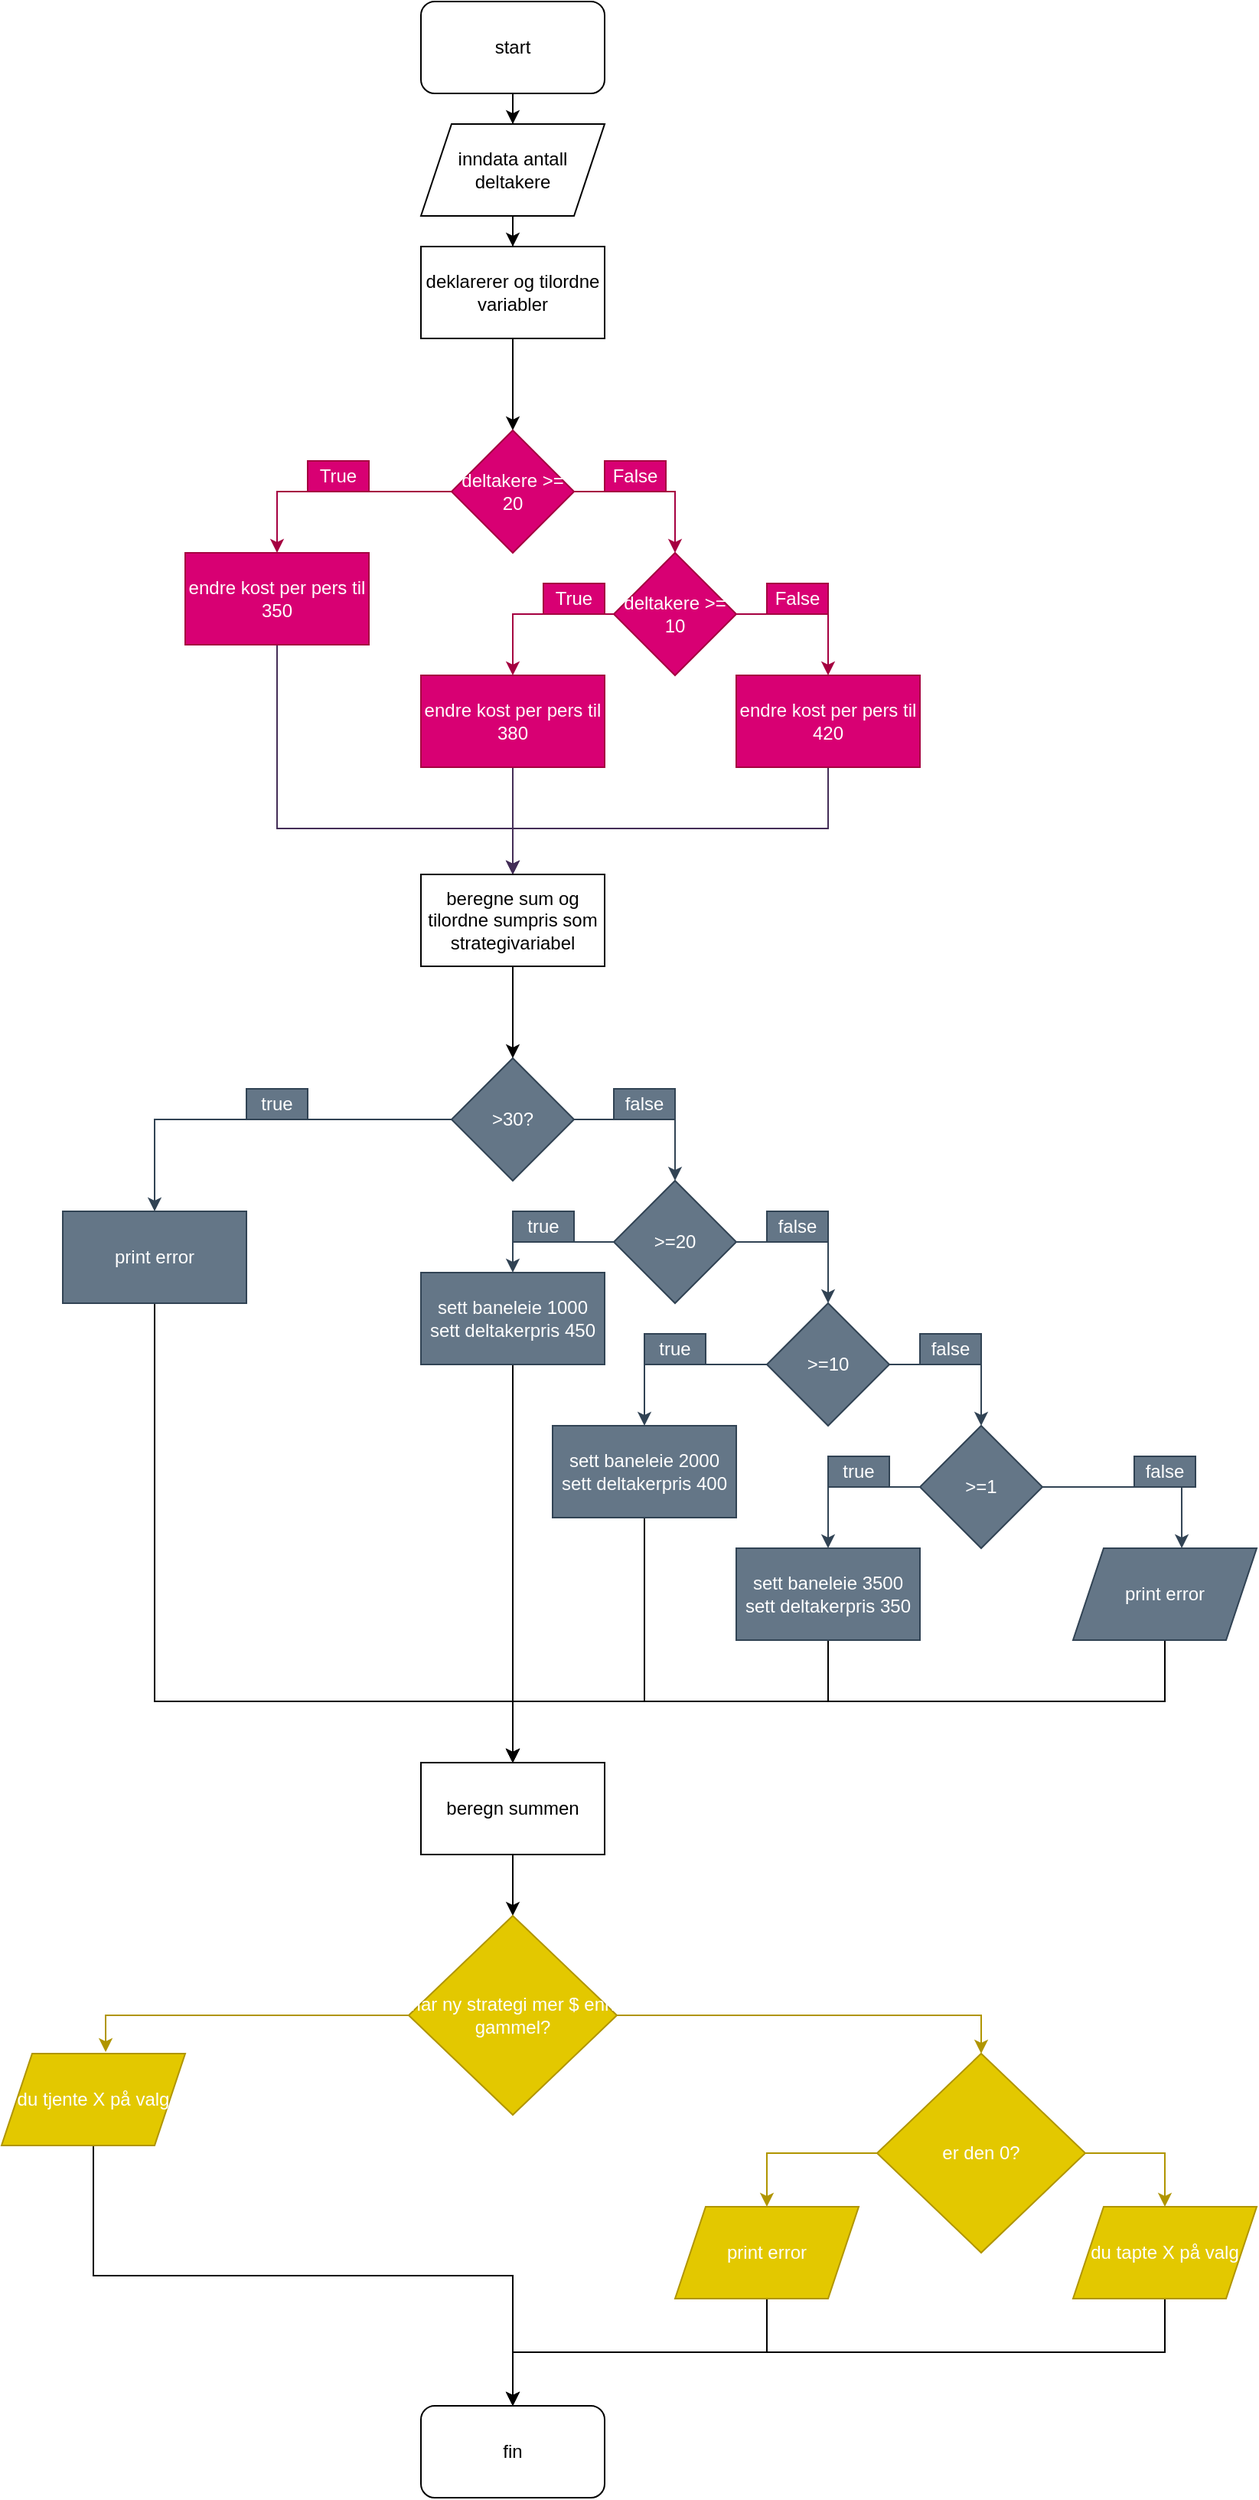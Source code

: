 <mxfile version="13.1.3">
    <diagram id="C5RBs43oDa-KdzZeNtuy" name="Page-1">
        <mxGraphModel dx="1120" dy="568" grid="1" gridSize="10" guides="1" tooltips="1" connect="1" arrows="1" fold="1" page="1" pageScale="1" pageWidth="827" pageHeight="1169" math="0" shadow="0">
            <root>
                <mxCell id="WIyWlLk6GJQsqaUBKTNV-0"/>
                <mxCell id="WIyWlLk6GJQsqaUBKTNV-1" parent="WIyWlLk6GJQsqaUBKTNV-0"/>
                <mxCell id="pPV86ePXEddxtqQ-xWxx-2" value="" style="edgeStyle=orthogonalEdgeStyle;rounded=0;orthogonalLoop=1;jettySize=auto;html=1;" parent="WIyWlLk6GJQsqaUBKTNV-1" source="pPV86ePXEddxtqQ-xWxx-0" target="pPV86ePXEddxtqQ-xWxx-1" edge="1">
                    <mxGeometry relative="1" as="geometry"/>
                </mxCell>
                <mxCell id="pPV86ePXEddxtqQ-xWxx-0" value="start" style="rounded=1;whiteSpace=wrap;html=1;" parent="WIyWlLk6GJQsqaUBKTNV-1" vertex="1">
                    <mxGeometry x="354" width="120" height="60" as="geometry"/>
                </mxCell>
                <mxCell id="pPV86ePXEddxtqQ-xWxx-4" value="" style="edgeStyle=orthogonalEdgeStyle;rounded=0;orthogonalLoop=1;jettySize=auto;html=1;" parent="WIyWlLk6GJQsqaUBKTNV-1" source="pPV86ePXEddxtqQ-xWxx-1" target="pPV86ePXEddxtqQ-xWxx-3" edge="1">
                    <mxGeometry relative="1" as="geometry"/>
                </mxCell>
                <mxCell id="pPV86ePXEddxtqQ-xWxx-1" value="inndata antall deltakere" style="shape=parallelogram;perimeter=parallelogramPerimeter;whiteSpace=wrap;html=1;fixedSize=1;" parent="WIyWlLk6GJQsqaUBKTNV-1" vertex="1">
                    <mxGeometry x="354" y="80" width="120" height="60" as="geometry"/>
                </mxCell>
                <mxCell id="pPV86ePXEddxtqQ-xWxx-96" style="edgeStyle=orthogonalEdgeStyle;rounded=0;orthogonalLoop=1;jettySize=auto;html=1;exitX=0.5;exitY=1;exitDx=0;exitDy=0;" parent="WIyWlLk6GJQsqaUBKTNV-1" source="pPV86ePXEddxtqQ-xWxx-3" target="pPV86ePXEddxtqQ-xWxx-84" edge="1">
                    <mxGeometry relative="1" as="geometry"/>
                </mxCell>
                <mxCell id="pPV86ePXEddxtqQ-xWxx-3" value="deklarerer og tilordne variabler" style="rounded=0;whiteSpace=wrap;html=1;" parent="WIyWlLk6GJQsqaUBKTNV-1" vertex="1">
                    <mxGeometry x="354" y="160" width="120" height="60" as="geometry"/>
                </mxCell>
                <mxCell id="pPV86ePXEddxtqQ-xWxx-104" style="edgeStyle=orthogonalEdgeStyle;rounded=0;orthogonalLoop=1;jettySize=auto;html=1;exitX=0.5;exitY=1;exitDx=0;exitDy=0;" parent="WIyWlLk6GJQsqaUBKTNV-1" source="pPV86ePXEddxtqQ-xWxx-21" target="pPV86ePXEddxtqQ-xWxx-70" edge="1">
                    <mxGeometry relative="1" as="geometry"/>
                </mxCell>
                <mxCell id="pPV86ePXEddxtqQ-xWxx-21" value="beregn summen" style="rounded=0;whiteSpace=wrap;html=1;" parent="WIyWlLk6GJQsqaUBKTNV-1" vertex="1">
                    <mxGeometry x="354" y="1150" width="120" height="60" as="geometry"/>
                </mxCell>
                <mxCell id="pPV86ePXEddxtqQ-xWxx-26" value="fin&lt;br&gt;" style="rounded=1;whiteSpace=wrap;html=1;" parent="WIyWlLk6GJQsqaUBKTNV-1" vertex="1">
                    <mxGeometry x="354" y="1570" width="120" height="60" as="geometry"/>
                </mxCell>
                <mxCell id="pPV86ePXEddxtqQ-xWxx-47" style="edgeStyle=orthogonalEdgeStyle;rounded=0;orthogonalLoop=1;jettySize=auto;html=1;exitX=0;exitY=0.5;exitDx=0;exitDy=0;entryX=0.5;entryY=0;entryDx=0;entryDy=0;fillColor=#647687;strokeColor=#314354;" parent="WIyWlLk6GJQsqaUBKTNV-1" source="pPV86ePXEddxtqQ-xWxx-30" target="pPV86ePXEddxtqQ-xWxx-37" edge="1">
                    <mxGeometry relative="1" as="geometry"/>
                </mxCell>
                <mxCell id="pPV86ePXEddxtqQ-xWxx-48" style="edgeStyle=orthogonalEdgeStyle;rounded=0;orthogonalLoop=1;jettySize=auto;html=1;exitX=1;exitY=0.5;exitDx=0;exitDy=0;entryX=0.5;entryY=0;entryDx=0;entryDy=0;fillColor=#647687;strokeColor=#314354;" parent="WIyWlLk6GJQsqaUBKTNV-1" source="pPV86ePXEddxtqQ-xWxx-30" target="pPV86ePXEddxtqQ-xWxx-34" edge="1">
                    <mxGeometry relative="1" as="geometry"/>
                </mxCell>
                <mxCell id="pPV86ePXEddxtqQ-xWxx-30" value="&amp;gt;30?" style="rhombus;whiteSpace=wrap;html=1;fillColor=#647687;strokeColor=#314354;fontColor=#ffffff;" parent="WIyWlLk6GJQsqaUBKTNV-1" vertex="1">
                    <mxGeometry x="374" y="690" width="80" height="80" as="geometry"/>
                </mxCell>
                <mxCell id="pPV86ePXEddxtqQ-xWxx-45" style="edgeStyle=orthogonalEdgeStyle;rounded=0;orthogonalLoop=1;jettySize=auto;html=1;exitX=1;exitY=0.5;exitDx=0;exitDy=0;entryX=0.5;entryY=0;entryDx=0;entryDy=0;fillColor=#647687;strokeColor=#314354;" parent="WIyWlLk6GJQsqaUBKTNV-1" source="pPV86ePXEddxtqQ-xWxx-34" target="pPV86ePXEddxtqQ-xWxx-35" edge="1">
                    <mxGeometry relative="1" as="geometry"/>
                </mxCell>
                <mxCell id="pPV86ePXEddxtqQ-xWxx-49" style="edgeStyle=orthogonalEdgeStyle;rounded=0;orthogonalLoop=1;jettySize=auto;html=1;exitX=0;exitY=0.5;exitDx=0;exitDy=0;entryX=0.5;entryY=0;entryDx=0;entryDy=0;fillColor=#647687;strokeColor=#314354;" parent="WIyWlLk6GJQsqaUBKTNV-1" source="pPV86ePXEddxtqQ-xWxx-34" target="pPV86ePXEddxtqQ-xWxx-46" edge="1">
                    <mxGeometry relative="1" as="geometry"/>
                </mxCell>
                <mxCell id="pPV86ePXEddxtqQ-xWxx-34" value="&amp;gt;=20" style="rhombus;whiteSpace=wrap;html=1;fillColor=#647687;strokeColor=#314354;fontColor=#ffffff;" parent="WIyWlLk6GJQsqaUBKTNV-1" vertex="1">
                    <mxGeometry x="480" y="770" width="80" height="80" as="geometry"/>
                </mxCell>
                <mxCell id="pPV86ePXEddxtqQ-xWxx-43" style="edgeStyle=orthogonalEdgeStyle;rounded=0;orthogonalLoop=1;jettySize=auto;html=1;exitX=0;exitY=0.5;exitDx=0;exitDy=0;entryX=0.5;entryY=0;entryDx=0;entryDy=0;fillColor=#647687;strokeColor=#314354;" parent="WIyWlLk6GJQsqaUBKTNV-1" source="pPV86ePXEddxtqQ-xWxx-35" target="pPV86ePXEddxtqQ-xWxx-38" edge="1">
                    <mxGeometry relative="1" as="geometry"/>
                </mxCell>
                <mxCell id="pPV86ePXEddxtqQ-xWxx-44" style="edgeStyle=orthogonalEdgeStyle;rounded=0;orthogonalLoop=1;jettySize=auto;html=1;exitX=1;exitY=0.5;exitDx=0;exitDy=0;entryX=0.5;entryY=0;entryDx=0;entryDy=0;fillColor=#647687;strokeColor=#314354;" parent="WIyWlLk6GJQsqaUBKTNV-1" source="pPV86ePXEddxtqQ-xWxx-35" target="pPV86ePXEddxtqQ-xWxx-36" edge="1">
                    <mxGeometry relative="1" as="geometry"/>
                </mxCell>
                <mxCell id="pPV86ePXEddxtqQ-xWxx-35" value="&amp;gt;=10" style="rhombus;whiteSpace=wrap;html=1;fillColor=#647687;strokeColor=#314354;fontColor=#ffffff;" parent="WIyWlLk6GJQsqaUBKTNV-1" vertex="1">
                    <mxGeometry x="580" y="850" width="80" height="80" as="geometry"/>
                </mxCell>
                <mxCell id="pPV86ePXEddxtqQ-xWxx-41" style="edgeStyle=orthogonalEdgeStyle;rounded=0;orthogonalLoop=1;jettySize=auto;html=1;exitX=0;exitY=0.5;exitDx=0;exitDy=0;entryX=0.5;entryY=0;entryDx=0;entryDy=0;fillColor=#647687;strokeColor=#314354;" parent="WIyWlLk6GJQsqaUBKTNV-1" source="pPV86ePXEddxtqQ-xWxx-36" target="pPV86ePXEddxtqQ-xWxx-39" edge="1">
                    <mxGeometry relative="1" as="geometry"/>
                </mxCell>
                <mxCell id="pPV86ePXEddxtqQ-xWxx-42" style="edgeStyle=orthogonalEdgeStyle;rounded=0;orthogonalLoop=1;jettySize=auto;html=1;exitX=1;exitY=0.5;exitDx=0;exitDy=0;entryX=0.592;entryY=0;entryDx=0;entryDy=0;entryPerimeter=0;fillColor=#647687;strokeColor=#314354;" parent="WIyWlLk6GJQsqaUBKTNV-1" source="pPV86ePXEddxtqQ-xWxx-36" target="pPV86ePXEddxtqQ-xWxx-40" edge="1">
                    <mxGeometry relative="1" as="geometry"/>
                </mxCell>
                <mxCell id="pPV86ePXEddxtqQ-xWxx-36" value="&amp;gt;=1" style="rhombus;whiteSpace=wrap;html=1;fillColor=#647687;strokeColor=#314354;fontColor=#ffffff;" parent="WIyWlLk6GJQsqaUBKTNV-1" vertex="1">
                    <mxGeometry x="680" y="930" width="80" height="80" as="geometry"/>
                </mxCell>
                <mxCell id="pPV86ePXEddxtqQ-xWxx-50" style="edgeStyle=orthogonalEdgeStyle;rounded=0;orthogonalLoop=1;jettySize=auto;html=1;exitX=0.5;exitY=1;exitDx=0;exitDy=0;" parent="WIyWlLk6GJQsqaUBKTNV-1" source="pPV86ePXEddxtqQ-xWxx-37" target="pPV86ePXEddxtqQ-xWxx-21" edge="1">
                    <mxGeometry relative="1" as="geometry">
                        <Array as="points">
                            <mxPoint x="180" y="1110"/>
                            <mxPoint x="414" y="1110"/>
                        </Array>
                    </mxGeometry>
                </mxCell>
                <mxCell id="pPV86ePXEddxtqQ-xWxx-37" value="print error" style="rounded=0;whiteSpace=wrap;html=1;fillColor=#647687;strokeColor=#314354;fontColor=#ffffff;" parent="WIyWlLk6GJQsqaUBKTNV-1" vertex="1">
                    <mxGeometry x="120" y="790" width="120" height="60" as="geometry"/>
                </mxCell>
                <mxCell id="pPV86ePXEddxtqQ-xWxx-52" style="edgeStyle=orthogonalEdgeStyle;rounded=0;orthogonalLoop=1;jettySize=auto;html=1;exitX=0.5;exitY=1;exitDx=0;exitDy=0;" parent="WIyWlLk6GJQsqaUBKTNV-1" source="pPV86ePXEddxtqQ-xWxx-38" target="pPV86ePXEddxtqQ-xWxx-21" edge="1">
                    <mxGeometry relative="1" as="geometry">
                        <Array as="points">
                            <mxPoint x="500" y="1110"/>
                            <mxPoint x="414" y="1110"/>
                        </Array>
                    </mxGeometry>
                </mxCell>
                <mxCell id="pPV86ePXEddxtqQ-xWxx-38" value="sett baneleie 2000&lt;br&gt;sett deltakerpris 400" style="rounded=0;whiteSpace=wrap;html=1;fillColor=#647687;strokeColor=#314354;fontColor=#ffffff;" parent="WIyWlLk6GJQsqaUBKTNV-1" vertex="1">
                    <mxGeometry x="440" y="930" width="120" height="60" as="geometry"/>
                </mxCell>
                <mxCell id="pPV86ePXEddxtqQ-xWxx-53" style="edgeStyle=orthogonalEdgeStyle;rounded=0;orthogonalLoop=1;jettySize=auto;html=1;exitX=0.5;exitY=1;exitDx=0;exitDy=0;" parent="WIyWlLk6GJQsqaUBKTNV-1" source="pPV86ePXEddxtqQ-xWxx-39" target="pPV86ePXEddxtqQ-xWxx-21" edge="1">
                    <mxGeometry relative="1" as="geometry"/>
                </mxCell>
                <mxCell id="pPV86ePXEddxtqQ-xWxx-39" value="sett baneleie 3500&lt;br&gt;sett deltakerpris 350" style="rounded=0;whiteSpace=wrap;html=1;fillColor=#647687;strokeColor=#314354;fontColor=#ffffff;" parent="WIyWlLk6GJQsqaUBKTNV-1" vertex="1">
                    <mxGeometry x="560" y="1010" width="120" height="60" as="geometry"/>
                </mxCell>
                <mxCell id="pPV86ePXEddxtqQ-xWxx-54" style="edgeStyle=orthogonalEdgeStyle;rounded=0;orthogonalLoop=1;jettySize=auto;html=1;exitX=0.5;exitY=1;exitDx=0;exitDy=0;" parent="WIyWlLk6GJQsqaUBKTNV-1" source="pPV86ePXEddxtqQ-xWxx-40" target="pPV86ePXEddxtqQ-xWxx-21" edge="1">
                    <mxGeometry relative="1" as="geometry"/>
                </mxCell>
                <mxCell id="pPV86ePXEddxtqQ-xWxx-40" value="print error" style="shape=parallelogram;perimeter=parallelogramPerimeter;whiteSpace=wrap;html=1;fixedSize=1;fillColor=#647687;strokeColor=#314354;fontColor=#ffffff;" parent="WIyWlLk6GJQsqaUBKTNV-1" vertex="1">
                    <mxGeometry x="780" y="1010" width="120" height="60" as="geometry"/>
                </mxCell>
                <mxCell id="pPV86ePXEddxtqQ-xWxx-51" style="edgeStyle=orthogonalEdgeStyle;rounded=0;orthogonalLoop=1;jettySize=auto;html=1;exitX=0.5;exitY=1;exitDx=0;exitDy=0;" parent="WIyWlLk6GJQsqaUBKTNV-1" source="pPV86ePXEddxtqQ-xWxx-46" target="pPV86ePXEddxtqQ-xWxx-21" edge="1">
                    <mxGeometry relative="1" as="geometry"/>
                </mxCell>
                <mxCell id="pPV86ePXEddxtqQ-xWxx-46" value="sett baneleie 1000&lt;br&gt;sett deltakerpris 450" style="rounded=0;whiteSpace=wrap;html=1;fillColor=#647687;strokeColor=#314354;fontColor=#ffffff;" parent="WIyWlLk6GJQsqaUBKTNV-1" vertex="1">
                    <mxGeometry x="354" y="830" width="120" height="60" as="geometry"/>
                </mxCell>
                <mxCell id="pPV86ePXEddxtqQ-xWxx-56" value="true" style="text;html=1;strokeColor=#314354;fillColor=#647687;align=center;verticalAlign=middle;whiteSpace=wrap;rounded=0;fontColor=#ffffff;" parent="WIyWlLk6GJQsqaUBKTNV-1" vertex="1">
                    <mxGeometry x="240" y="710" width="40" height="20" as="geometry"/>
                </mxCell>
                <mxCell id="pPV86ePXEddxtqQ-xWxx-58" value="true" style="text;html=1;strokeColor=#314354;fillColor=#647687;align=center;verticalAlign=middle;whiteSpace=wrap;rounded=0;fontColor=#ffffff;" parent="WIyWlLk6GJQsqaUBKTNV-1" vertex="1">
                    <mxGeometry x="414" y="790" width="40" height="20" as="geometry"/>
                </mxCell>
                <mxCell id="pPV86ePXEddxtqQ-xWxx-59" value="true" style="text;html=1;strokeColor=#314354;fillColor=#647687;align=center;verticalAlign=middle;whiteSpace=wrap;rounded=0;fontColor=#ffffff;" parent="WIyWlLk6GJQsqaUBKTNV-1" vertex="1">
                    <mxGeometry x="620" y="950" width="40" height="20" as="geometry"/>
                </mxCell>
                <mxCell id="pPV86ePXEddxtqQ-xWxx-60" value="true" style="text;html=1;strokeColor=#314354;fillColor=#647687;align=center;verticalAlign=middle;whiteSpace=wrap;rounded=0;fontColor=#ffffff;" parent="WIyWlLk6GJQsqaUBKTNV-1" vertex="1">
                    <mxGeometry x="500" y="870" width="40" height="20" as="geometry"/>
                </mxCell>
                <mxCell id="pPV86ePXEddxtqQ-xWxx-61" value="false" style="text;html=1;strokeColor=#314354;fillColor=#647687;align=center;verticalAlign=middle;whiteSpace=wrap;rounded=0;fontColor=#ffffff;" parent="WIyWlLk6GJQsqaUBKTNV-1" vertex="1">
                    <mxGeometry x="480" y="710" width="40" height="20" as="geometry"/>
                </mxCell>
                <mxCell id="pPV86ePXEddxtqQ-xWxx-63" value="false" style="text;html=1;strokeColor=#314354;fillColor=#647687;align=center;verticalAlign=middle;whiteSpace=wrap;rounded=0;fontColor=#ffffff;" parent="WIyWlLk6GJQsqaUBKTNV-1" vertex="1">
                    <mxGeometry x="580" y="790" width="40" height="20" as="geometry"/>
                </mxCell>
                <mxCell id="pPV86ePXEddxtqQ-xWxx-64" value="false" style="text;html=1;strokeColor=#314354;fillColor=#647687;align=center;verticalAlign=middle;whiteSpace=wrap;rounded=0;fontColor=#ffffff;" parent="WIyWlLk6GJQsqaUBKTNV-1" vertex="1">
                    <mxGeometry x="680" y="870" width="40" height="20" as="geometry"/>
                </mxCell>
                <mxCell id="pPV86ePXEddxtqQ-xWxx-66" value="false" style="text;html=1;strokeColor=#314354;fillColor=#647687;align=center;verticalAlign=middle;whiteSpace=wrap;rounded=0;fontColor=#ffffff;" parent="WIyWlLk6GJQsqaUBKTNV-1" vertex="1">
                    <mxGeometry x="820" y="950" width="40" height="20" as="geometry"/>
                </mxCell>
                <mxCell id="pPV86ePXEddxtqQ-xWxx-77" style="edgeStyle=orthogonalEdgeStyle;rounded=0;orthogonalLoop=1;jettySize=auto;html=1;exitX=0;exitY=0.5;exitDx=0;exitDy=0;entryX=0.567;entryY=-0.017;entryDx=0;entryDy=0;fillColor=#e3c800;strokeColor=#B09500;entryPerimeter=0;" parent="WIyWlLk6GJQsqaUBKTNV-1" source="pPV86ePXEddxtqQ-xWxx-70" target="pPV86ePXEddxtqQ-xWxx-109" edge="1">
                    <mxGeometry relative="1" as="geometry">
                        <mxPoint x="220" y="1350" as="targetPoint"/>
                    </mxGeometry>
                </mxCell>
                <mxCell id="pPV86ePXEddxtqQ-xWxx-78" style="edgeStyle=orthogonalEdgeStyle;rounded=0;orthogonalLoop=1;jettySize=auto;html=1;exitX=1;exitY=0.5;exitDx=0;exitDy=0;entryX=0.5;entryY=0;entryDx=0;entryDy=0;fillColor=#e3c800;strokeColor=#B09500;" parent="WIyWlLk6GJQsqaUBKTNV-1" source="pPV86ePXEddxtqQ-xWxx-70" target="pPV86ePXEddxtqQ-xWxx-108" edge="1">
                    <mxGeometry relative="1" as="geometry">
                        <mxPoint x="580" y="1350" as="targetPoint"/>
                    </mxGeometry>
                </mxCell>
                <mxCell id="pPV86ePXEddxtqQ-xWxx-70" value="har ny strategi mer $ enn gammel?" style="rhombus;whiteSpace=wrap;html=1;fillColor=#e3c800;strokeColor=#B09500;fontColor=#ffffff;" parent="WIyWlLk6GJQsqaUBKTNV-1" vertex="1">
                    <mxGeometry x="346" y="1250" width="136" height="130" as="geometry"/>
                </mxCell>
                <mxCell id="pPV86ePXEddxtqQ-xWxx-82" style="edgeStyle=orthogonalEdgeStyle;rounded=0;orthogonalLoop=1;jettySize=auto;html=1;exitX=1;exitY=0.5;exitDx=0;exitDy=0;entryX=0.5;entryY=0;entryDx=0;entryDy=0;fillColor=#d80073;strokeColor=#A50040;" parent="WIyWlLk6GJQsqaUBKTNV-1" source="pPV86ePXEddxtqQ-xWxx-84" target="pPV86ePXEddxtqQ-xWxx-87" edge="1">
                    <mxGeometry relative="1" as="geometry"/>
                </mxCell>
                <mxCell id="pPV86ePXEddxtqQ-xWxx-83" style="edgeStyle=orthogonalEdgeStyle;rounded=0;orthogonalLoop=1;jettySize=auto;html=1;exitX=0;exitY=0.5;exitDx=0;exitDy=0;entryX=0.5;entryY=0;entryDx=0;entryDy=0;fillColor=#d80073;strokeColor=#A50040;" parent="WIyWlLk6GJQsqaUBKTNV-1" source="pPV86ePXEddxtqQ-xWxx-84" target="pPV86ePXEddxtqQ-xWxx-90" edge="1">
                    <mxGeometry relative="1" as="geometry"/>
                </mxCell>
                <mxCell id="pPV86ePXEddxtqQ-xWxx-84" value="deltakere &amp;gt;= 20" style="rhombus;whiteSpace=wrap;html=1;fillColor=#d80073;strokeColor=#A50040;fontColor=#ffffff;" parent="WIyWlLk6GJQsqaUBKTNV-1" vertex="1">
                    <mxGeometry x="374" y="280" width="80" height="80" as="geometry"/>
                </mxCell>
                <mxCell id="pPV86ePXEddxtqQ-xWxx-86" style="edgeStyle=orthogonalEdgeStyle;rounded=0;orthogonalLoop=1;jettySize=auto;html=1;exitX=1;exitY=0.5;exitDx=0;exitDy=0;entryX=0.5;entryY=0;entryDx=0;entryDy=0;fillColor=#d80073;strokeColor=#A50040;" parent="WIyWlLk6GJQsqaUBKTNV-1" source="pPV86ePXEddxtqQ-xWxx-87" target="pPV86ePXEddxtqQ-xWxx-89" edge="1">
                    <mxGeometry relative="1" as="geometry"/>
                </mxCell>
                <mxCell id="pPV86ePXEddxtqQ-xWxx-102" style="edgeStyle=orthogonalEdgeStyle;rounded=0;orthogonalLoop=1;jettySize=auto;html=1;exitX=0;exitY=0.5;exitDx=0;exitDy=0;entryX=0.5;entryY=0;entryDx=0;entryDy=0;fillColor=#d80073;strokeColor=#A50040;" parent="WIyWlLk6GJQsqaUBKTNV-1" source="pPV86ePXEddxtqQ-xWxx-87" target="pPV86ePXEddxtqQ-xWxx-88" edge="1">
                    <mxGeometry relative="1" as="geometry"/>
                </mxCell>
                <mxCell id="pPV86ePXEddxtqQ-xWxx-87" value="deltakere &amp;gt;= 10" style="rhombus;whiteSpace=wrap;html=1;fillColor=#d80073;strokeColor=#A50040;fontColor=#ffffff;" parent="WIyWlLk6GJQsqaUBKTNV-1" vertex="1">
                    <mxGeometry x="480" y="360" width="80" height="80" as="geometry"/>
                </mxCell>
                <mxCell id="pPV86ePXEddxtqQ-xWxx-99" style="edgeStyle=orthogonalEdgeStyle;rounded=0;orthogonalLoop=1;jettySize=auto;html=1;exitX=0.5;exitY=1;exitDx=0;exitDy=0;fillColor=#76608a;strokeColor=#432D57;" parent="WIyWlLk6GJQsqaUBKTNV-1" source="pPV86ePXEddxtqQ-xWxx-88" target="pPV86ePXEddxtqQ-xWxx-97" edge="1">
                    <mxGeometry relative="1" as="geometry"/>
                </mxCell>
                <mxCell id="pPV86ePXEddxtqQ-xWxx-88" value="endre kost per pers til 380" style="rounded=0;whiteSpace=wrap;html=1;fillColor=#d80073;strokeColor=#A50040;fontColor=#ffffff;" parent="WIyWlLk6GJQsqaUBKTNV-1" vertex="1">
                    <mxGeometry x="354" y="440" width="120" height="60" as="geometry"/>
                </mxCell>
                <mxCell id="pPV86ePXEddxtqQ-xWxx-100" style="edgeStyle=orthogonalEdgeStyle;rounded=0;orthogonalLoop=1;jettySize=auto;html=1;exitX=0.5;exitY=1;exitDx=0;exitDy=0;fillColor=#76608a;strokeColor=#432D57;" parent="WIyWlLk6GJQsqaUBKTNV-1" source="pPV86ePXEddxtqQ-xWxx-89" target="pPV86ePXEddxtqQ-xWxx-97" edge="1">
                    <mxGeometry relative="1" as="geometry">
                        <Array as="points">
                            <mxPoint x="620" y="540"/>
                            <mxPoint x="414" y="540"/>
                        </Array>
                    </mxGeometry>
                </mxCell>
                <mxCell id="pPV86ePXEddxtqQ-xWxx-89" value="endre kost per pers til 420" style="rounded=0;whiteSpace=wrap;html=1;fillColor=#d80073;strokeColor=#A50040;fontColor=#ffffff;" parent="WIyWlLk6GJQsqaUBKTNV-1" vertex="1">
                    <mxGeometry x="560" y="440" width="120" height="60" as="geometry"/>
                </mxCell>
                <mxCell id="pPV86ePXEddxtqQ-xWxx-98" style="edgeStyle=orthogonalEdgeStyle;rounded=0;orthogonalLoop=1;jettySize=auto;html=1;exitX=0.5;exitY=1;exitDx=0;exitDy=0;fillColor=#76608a;strokeColor=#432D57;" parent="WIyWlLk6GJQsqaUBKTNV-1" source="pPV86ePXEddxtqQ-xWxx-90" target="pPV86ePXEddxtqQ-xWxx-97" edge="1">
                    <mxGeometry relative="1" as="geometry">
                        <Array as="points">
                            <mxPoint x="260" y="540"/>
                            <mxPoint x="414" y="540"/>
                        </Array>
                    </mxGeometry>
                </mxCell>
                <mxCell id="pPV86ePXEddxtqQ-xWxx-90" value="endre kost per pers til 350" style="rounded=0;whiteSpace=wrap;html=1;fillColor=#d80073;strokeColor=#A50040;fontColor=#ffffff;" parent="WIyWlLk6GJQsqaUBKTNV-1" vertex="1">
                    <mxGeometry x="200" y="360" width="120" height="60" as="geometry"/>
                </mxCell>
                <mxCell id="pPV86ePXEddxtqQ-xWxx-91" value="True" style="text;html=1;strokeColor=#A50040;fillColor=#d80073;align=center;verticalAlign=middle;whiteSpace=wrap;rounded=0;fontColor=#ffffff;" parent="WIyWlLk6GJQsqaUBKTNV-1" vertex="1">
                    <mxGeometry x="280" y="300" width="40" height="20" as="geometry"/>
                </mxCell>
                <mxCell id="pPV86ePXEddxtqQ-xWxx-92" value="True" style="text;html=1;strokeColor=#A50040;fillColor=#d80073;align=center;verticalAlign=middle;whiteSpace=wrap;rounded=0;fontColor=#ffffff;" parent="WIyWlLk6GJQsqaUBKTNV-1" vertex="1">
                    <mxGeometry x="434" y="380" width="40" height="20" as="geometry"/>
                </mxCell>
                <mxCell id="pPV86ePXEddxtqQ-xWxx-93" value="False" style="text;html=1;strokeColor=#A50040;fillColor=#d80073;align=center;verticalAlign=middle;whiteSpace=wrap;rounded=0;fontColor=#ffffff;" parent="WIyWlLk6GJQsqaUBKTNV-1" vertex="1">
                    <mxGeometry x="474" y="300" width="40" height="20" as="geometry"/>
                </mxCell>
                <mxCell id="pPV86ePXEddxtqQ-xWxx-94" value="False" style="text;html=1;strokeColor=#A50040;fillColor=#d80073;align=center;verticalAlign=middle;whiteSpace=wrap;rounded=0;fontColor=#ffffff;" parent="WIyWlLk6GJQsqaUBKTNV-1" vertex="1">
                    <mxGeometry x="580" y="380" width="40" height="20" as="geometry"/>
                </mxCell>
                <mxCell id="pPV86ePXEddxtqQ-xWxx-101" style="edgeStyle=orthogonalEdgeStyle;rounded=0;orthogonalLoop=1;jettySize=auto;html=1;exitX=0.5;exitY=1;exitDx=0;exitDy=0;" parent="WIyWlLk6GJQsqaUBKTNV-1" source="pPV86ePXEddxtqQ-xWxx-97" target="pPV86ePXEddxtqQ-xWxx-30" edge="1">
                    <mxGeometry relative="1" as="geometry"/>
                </mxCell>
                <mxCell id="pPV86ePXEddxtqQ-xWxx-97" value="beregne sum og tilordne sumpris som strategivariabel" style="rounded=0;whiteSpace=wrap;html=1;" parent="WIyWlLk6GJQsqaUBKTNV-1" vertex="1">
                    <mxGeometry x="354" y="570" width="120" height="60" as="geometry"/>
                </mxCell>
                <mxCell id="pPV86ePXEddxtqQ-xWxx-112" style="edgeStyle=orthogonalEdgeStyle;rounded=0;orthogonalLoop=1;jettySize=auto;html=1;exitX=1;exitY=0.5;exitDx=0;exitDy=0;entryX=0.5;entryY=0;entryDx=0;entryDy=0;fillColor=#e3c800;strokeColor=#B09500;" parent="WIyWlLk6GJQsqaUBKTNV-1" source="pPV86ePXEddxtqQ-xWxx-108" target="pPV86ePXEddxtqQ-xWxx-111" edge="1">
                    <mxGeometry relative="1" as="geometry"/>
                </mxCell>
                <mxCell id="pPV86ePXEddxtqQ-xWxx-115" style="edgeStyle=orthogonalEdgeStyle;rounded=0;orthogonalLoop=1;jettySize=auto;html=1;exitX=0;exitY=0.5;exitDx=0;exitDy=0;entryX=0.5;entryY=0;entryDx=0;entryDy=0;fillColor=#e3c800;strokeColor=#B09500;" parent="WIyWlLk6GJQsqaUBKTNV-1" source="pPV86ePXEddxtqQ-xWxx-108" target="pPV86ePXEddxtqQ-xWxx-110" edge="1">
                    <mxGeometry relative="1" as="geometry"/>
                </mxCell>
                <mxCell id="pPV86ePXEddxtqQ-xWxx-108" value="er den 0?" style="rhombus;whiteSpace=wrap;html=1;fillColor=#e3c800;strokeColor=#B09500;fontColor=#ffffff;" parent="WIyWlLk6GJQsqaUBKTNV-1" vertex="1">
                    <mxGeometry x="652" y="1340" width="136" height="130" as="geometry"/>
                </mxCell>
                <mxCell id="pPV86ePXEddxtqQ-xWxx-118" style="edgeStyle=orthogonalEdgeStyle;rounded=0;orthogonalLoop=1;jettySize=auto;html=1;exitX=0.5;exitY=1;exitDx=0;exitDy=0;" parent="WIyWlLk6GJQsqaUBKTNV-1" source="pPV86ePXEddxtqQ-xWxx-109" target="pPV86ePXEddxtqQ-xWxx-26" edge="1">
                    <mxGeometry relative="1" as="geometry"/>
                </mxCell>
                <mxCell id="pPV86ePXEddxtqQ-xWxx-109" value="du tjente X på valg" style="shape=parallelogram;perimeter=parallelogramPerimeter;whiteSpace=wrap;html=1;fixedSize=1;fillColor=#e3c800;strokeColor=#B09500;fontColor=#ffffff;" parent="WIyWlLk6GJQsqaUBKTNV-1" vertex="1">
                    <mxGeometry x="80" y="1340" width="120" height="60" as="geometry"/>
                </mxCell>
                <mxCell id="pPV86ePXEddxtqQ-xWxx-116" style="edgeStyle=orthogonalEdgeStyle;rounded=0;orthogonalLoop=1;jettySize=auto;html=1;exitX=0.5;exitY=1;exitDx=0;exitDy=0;" parent="WIyWlLk6GJQsqaUBKTNV-1" source="pPV86ePXEddxtqQ-xWxx-110" target="pPV86ePXEddxtqQ-xWxx-26" edge="1">
                    <mxGeometry relative="1" as="geometry"/>
                </mxCell>
                <mxCell id="pPV86ePXEddxtqQ-xWxx-110" value="print error" style="shape=parallelogram;perimeter=parallelogramPerimeter;whiteSpace=wrap;html=1;fixedSize=1;fillColor=#e3c800;strokeColor=#B09500;fontColor=#ffffff;" parent="WIyWlLk6GJQsqaUBKTNV-1" vertex="1">
                    <mxGeometry x="520" y="1440" width="120" height="60" as="geometry"/>
                </mxCell>
                <mxCell id="pPV86ePXEddxtqQ-xWxx-117" style="edgeStyle=orthogonalEdgeStyle;rounded=0;orthogonalLoop=1;jettySize=auto;html=1;exitX=0.5;exitY=1;exitDx=0;exitDy=0;" parent="WIyWlLk6GJQsqaUBKTNV-1" source="pPV86ePXEddxtqQ-xWxx-111" target="pPV86ePXEddxtqQ-xWxx-26" edge="1">
                    <mxGeometry relative="1" as="geometry"/>
                </mxCell>
                <mxCell id="pPV86ePXEddxtqQ-xWxx-111" value="du tapte X på valg" style="shape=parallelogram;perimeter=parallelogramPerimeter;whiteSpace=wrap;html=1;fixedSize=1;fillColor=#e3c800;strokeColor=#B09500;fontColor=#ffffff;" parent="WIyWlLk6GJQsqaUBKTNV-1" vertex="1">
                    <mxGeometry x="780" y="1440" width="120" height="60" as="geometry"/>
                </mxCell>
            </root>
        </mxGraphModel>
    </diagram>
</mxfile>